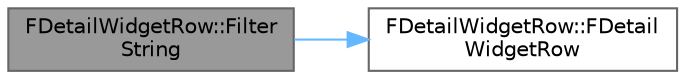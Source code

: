 digraph "FDetailWidgetRow::FilterString"
{
 // INTERACTIVE_SVG=YES
 // LATEX_PDF_SIZE
  bgcolor="transparent";
  edge [fontname=Helvetica,fontsize=10,labelfontname=Helvetica,labelfontsize=10];
  node [fontname=Helvetica,fontsize=10,shape=box,height=0.2,width=0.4];
  rankdir="LR";
  Node1 [id="Node000001",label="FDetailWidgetRow::Filter\lString",height=0.2,width=0.4,color="gray40", fillcolor="grey60", style="filled", fontcolor="black",tooltip="Sets a string which should be used to filter the content when a user searches."];
  Node1 -> Node2 [id="edge1_Node000001_Node000002",color="steelblue1",style="solid",tooltip=" "];
  Node2 [id="Node000002",label="FDetailWidgetRow::FDetail\lWidgetRow",height=0.2,width=0.4,color="grey40", fillcolor="white", style="filled",URL="$d8/d13/classFDetailWidgetRow.html#a23e1a0e63489e6d1b7bfb4c3ae40bb06",tooltip=" "];
}
